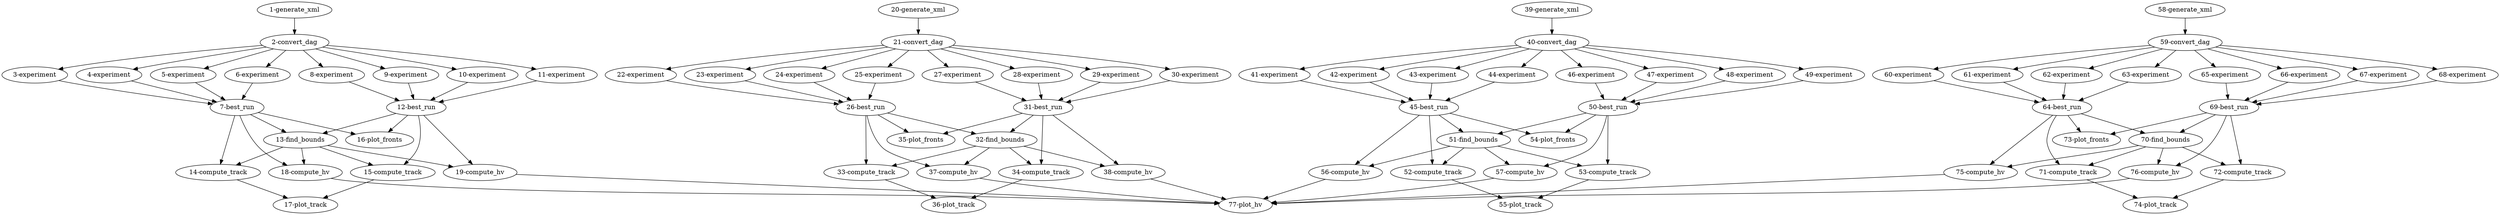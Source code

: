 digraph {
    "1-generate_xml"->"2-convert_dag"
    "2-convert_dag"->"3-experiment"
    "2-convert_dag"->"4-experiment"
    "2-convert_dag"->"5-experiment"
    "2-convert_dag"->"6-experiment"
    "2-convert_dag"->"8-experiment"
    "2-convert_dag"->"9-experiment"
    "2-convert_dag"->"10-experiment"
    "2-convert_dag"->"11-experiment"
    "3-experiment"->"7-best_run"
    "4-experiment"->"7-best_run"
    "5-experiment"->"7-best_run"
    "6-experiment"->"7-best_run"
    "7-best_run"->"16-plot_fronts"
    "7-best_run"->"18-compute_hv"
    "7-best_run"->"13-find_bounds"
    "7-best_run"->"14-compute_track"
    "8-experiment"->"12-best_run"
    "9-experiment"->"12-best_run"
    "10-experiment"->"12-best_run"
    "11-experiment"->"12-best_run"
    "12-best_run"->"16-plot_fronts"
    "12-best_run"->"19-compute_hv"
    "12-best_run"->"13-find_bounds"
    "12-best_run"->"15-compute_track"
    "13-find_bounds"->"18-compute_hv"
    "13-find_bounds"->"19-compute_hv"
    "13-find_bounds"->"14-compute_track"
    "13-find_bounds"->"15-compute_track"
    "14-compute_track"->"17-plot_track"
    "15-compute_track"->"17-plot_track"
    "18-compute_hv"->"77-plot_hv"
    "19-compute_hv"->"77-plot_hv"
    "20-generate_xml"->"21-convert_dag"
    "21-convert_dag"->"22-experiment"
    "21-convert_dag"->"23-experiment"
    "21-convert_dag"->"24-experiment"
    "21-convert_dag"->"25-experiment"
    "21-convert_dag"->"27-experiment"
    "21-convert_dag"->"28-experiment"
    "21-convert_dag"->"29-experiment"
    "21-convert_dag"->"30-experiment"
    "22-experiment"->"26-best_run"
    "23-experiment"->"26-best_run"
    "24-experiment"->"26-best_run"
    "25-experiment"->"26-best_run"
    "26-best_run"->"32-find_bounds"
    "26-best_run"->"33-compute_track"
    "26-best_run"->"35-plot_fronts"
    "26-best_run"->"37-compute_hv"
    "27-experiment"->"31-best_run"
    "28-experiment"->"31-best_run"
    "29-experiment"->"31-best_run"
    "30-experiment"->"31-best_run"
    "31-best_run"->"32-find_bounds"
    "31-best_run"->"34-compute_track"
    "31-best_run"->"35-plot_fronts"
    "31-best_run"->"38-compute_hv"
    "32-find_bounds"->"33-compute_track"
    "32-find_bounds"->"34-compute_track"
    "32-find_bounds"->"37-compute_hv"
    "32-find_bounds"->"38-compute_hv"
    "33-compute_track"->"36-plot_track"
    "34-compute_track"->"36-plot_track"
    "37-compute_hv"->"77-plot_hv"
    "38-compute_hv"->"77-plot_hv"
    "39-generate_xml"->"40-convert_dag"
    "40-convert_dag"->"41-experiment"
    "40-convert_dag"->"42-experiment"
    "40-convert_dag"->"43-experiment"
    "40-convert_dag"->"44-experiment"
    "40-convert_dag"->"46-experiment"
    "40-convert_dag"->"47-experiment"
    "40-convert_dag"->"48-experiment"
    "40-convert_dag"->"49-experiment"
    "41-experiment"->"45-best_run"
    "42-experiment"->"45-best_run"
    "43-experiment"->"45-best_run"
    "44-experiment"->"45-best_run"
    "45-best_run"->"56-compute_hv"
    "45-best_run"->"51-find_bounds"
    "45-best_run"->"52-compute_track"
    "45-best_run"->"54-plot_fronts"
    "46-experiment"->"50-best_run"
    "47-experiment"->"50-best_run"
    "48-experiment"->"50-best_run"
    "49-experiment"->"50-best_run"
    "50-best_run"->"57-compute_hv"
    "50-best_run"->"51-find_bounds"
    "50-best_run"->"53-compute_track"
    "50-best_run"->"54-plot_fronts"
    "51-find_bounds"->"56-compute_hv"
    "51-find_bounds"->"57-compute_hv"
    "51-find_bounds"->"52-compute_track"
    "51-find_bounds"->"53-compute_track"
    "52-compute_track"->"55-plot_track"
    "53-compute_track"->"55-plot_track"
    "56-compute_hv"->"77-plot_hv"
    "57-compute_hv"->"77-plot_hv"
    "58-generate_xml"->"59-convert_dag"
    "59-convert_dag"->"65-experiment"
    "59-convert_dag"->"66-experiment"
    "59-convert_dag"->"67-experiment"
    "59-convert_dag"->"68-experiment"
    "59-convert_dag"->"60-experiment"
    "59-convert_dag"->"61-experiment"
    "59-convert_dag"->"62-experiment"
    "59-convert_dag"->"63-experiment"
    "60-experiment"->"64-best_run"
    "61-experiment"->"64-best_run"
    "62-experiment"->"64-best_run"
    "63-experiment"->"64-best_run"
    "64-best_run"->"73-plot_fronts"
    "64-best_run"->"75-compute_hv"
    "64-best_run"->"70-find_bounds"
    "64-best_run"->"71-compute_track"
    "65-experiment"->"69-best_run"
    "66-experiment"->"69-best_run"
    "67-experiment"->"69-best_run"
    "68-experiment"->"69-best_run"
    "69-best_run"->"72-compute_track"
    "69-best_run"->"73-plot_fronts"
    "69-best_run"->"76-compute_hv"
    "69-best_run"->"70-find_bounds"
    "70-find_bounds"->"72-compute_track"
    "70-find_bounds"->"75-compute_hv"
    "70-find_bounds"->"76-compute_hv"
    "70-find_bounds"->"71-compute_track"
    "71-compute_track"->"74-plot_track"
    "72-compute_track"->"74-plot_track"
    "75-compute_hv"->"77-plot_hv"
    "76-compute_hv"->"77-plot_hv"
}
